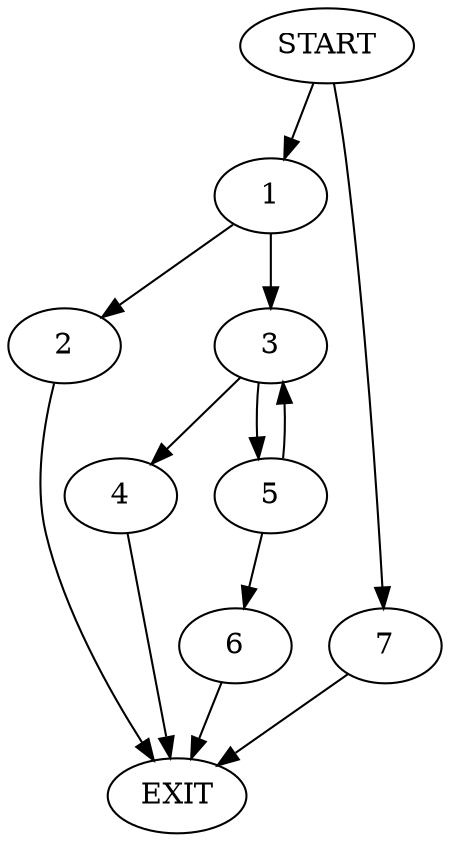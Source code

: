 digraph {
0 [label="START"]
8 [label="EXIT"]
0 -> 1
1 -> 2
1 -> 3
3 -> 4
3 -> 5
2 -> 8
5 -> 3
5 -> 6
4 -> 8
6 -> 8
0 -> 7
7 -> 8
}
